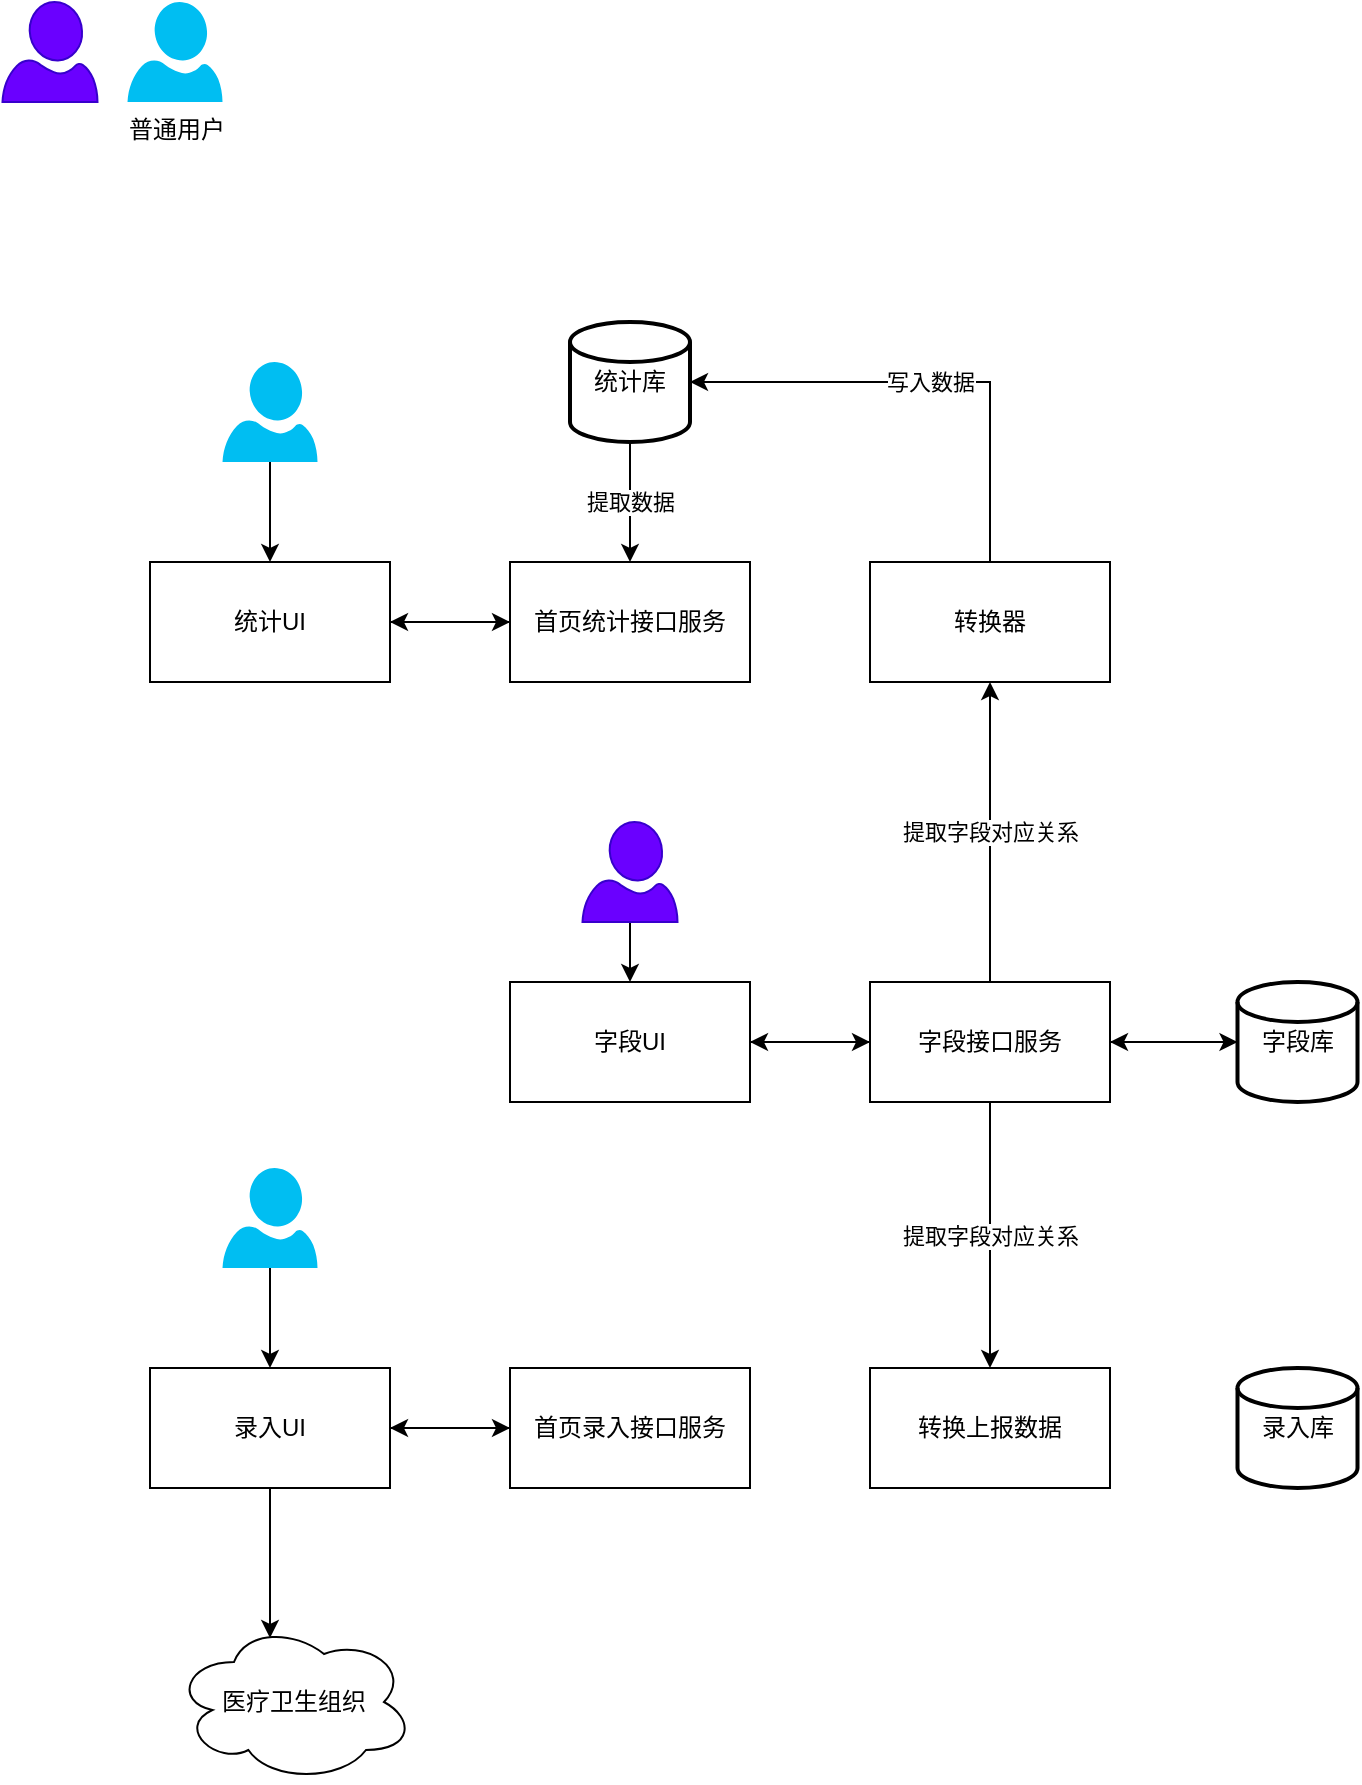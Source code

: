 <mxfile version="13.10.0" type="embed">
    <diagram id="954zIrSAd1GmisSeXZ3A" name="系统关系">
        <mxGraphModel dx="1109" dy="916" grid="1" gridSize="10" guides="1" tooltips="1" connect="1" arrows="1" fold="1" page="1" pageScale="1" pageWidth="850" pageHeight="1100" math="0" shadow="0">
            <root>
                <mxCell id="0"/>
                <mxCell id="1" parent="0"/>
                <mxCell id="2" value="录入库" style="strokeWidth=2;html=1;shape=mxgraph.flowchart.database;whiteSpace=wrap;" vertex="1" parent="1">
                    <mxGeometry x="663.75" y="733" width="60" height="60" as="geometry"/>
                </mxCell>
                <mxCell id="65" value="提取数据" style="edgeStyle=orthogonalEdgeStyle;rounded=0;orthogonalLoop=1;jettySize=auto;html=1;exitX=0.5;exitY=1;exitDx=0;exitDy=0;exitPerimeter=0;entryX=0.5;entryY=0;entryDx=0;entryDy=0;" edge="1" parent="1" source="3" target="10">
                    <mxGeometry relative="1" as="geometry"/>
                </mxCell>
                <mxCell id="3" value="统计库" style="strokeWidth=2;html=1;shape=mxgraph.flowchart.database;whiteSpace=wrap;" vertex="1" parent="1">
                    <mxGeometry x="330" y="210" width="60" height="60" as="geometry"/>
                </mxCell>
                <mxCell id="40" style="edgeStyle=orthogonalEdgeStyle;rounded=0;orthogonalLoop=1;jettySize=auto;html=1;exitX=0.5;exitY=1;exitDx=0;exitDy=0;exitPerimeter=0;entryX=0.5;entryY=0;entryDx=0;entryDy=0;" edge="1" parent="1" source="4" target="32">
                    <mxGeometry relative="1" as="geometry"/>
                </mxCell>
                <mxCell id="4" value="" style="verticalLabelPosition=bottom;html=1;verticalAlign=top;align=center;strokeColor=none;fillColor=#00BEF2;shape=mxgraph.azure.user;" vertex="1" parent="1">
                    <mxGeometry x="156.25" y="633" width="47.5" height="50" as="geometry"/>
                </mxCell>
                <mxCell id="72" style="edgeStyle=orthogonalEdgeStyle;rounded=0;orthogonalLoop=1;jettySize=auto;html=1;exitX=0;exitY=0.5;exitDx=0;exitDy=0;entryX=1;entryY=0.5;entryDx=0;entryDy=0;" edge="1" parent="1" source="5" target="32">
                    <mxGeometry relative="1" as="geometry"/>
                </mxCell>
                <mxCell id="5" value="首页录入接口服务" style="rounded=0;whiteSpace=wrap;html=1;" vertex="1" parent="1">
                    <mxGeometry x="300" y="733" width="120" height="60" as="geometry"/>
                </mxCell>
                <mxCell id="125" style="edgeStyle=orthogonalEdgeStyle;rounded=0;orthogonalLoop=1;jettySize=auto;html=1;exitX=0;exitY=0.5;exitDx=0;exitDy=0;entryX=1;entryY=0.5;entryDx=0;entryDy=0;" edge="1" parent="1" source="10" target="31">
                    <mxGeometry relative="1" as="geometry"/>
                </mxCell>
                <mxCell id="10" value="首页统计接口服务" style="rounded=0;whiteSpace=wrap;html=1;" vertex="1" parent="1">
                    <mxGeometry x="300" y="330" width="120" height="60" as="geometry"/>
                </mxCell>
                <mxCell id="97" style="edgeStyle=orthogonalEdgeStyle;rounded=0;orthogonalLoop=1;jettySize=auto;html=1;exitX=0.5;exitY=1;exitDx=0;exitDy=0;exitPerimeter=0;entryX=0.5;entryY=0;entryDx=0;entryDy=0;" edge="1" parent="1" source="12" target="31">
                    <mxGeometry relative="1" as="geometry"/>
                </mxCell>
                <mxCell id="12" value="" style="verticalLabelPosition=bottom;html=1;verticalAlign=top;align=center;strokeColor=none;fillColor=#00BEF2;shape=mxgraph.azure.user;" vertex="1" parent="1">
                    <mxGeometry x="156.25" y="230" width="47.5" height="50" as="geometry"/>
                </mxCell>
                <mxCell id="126" style="edgeStyle=orthogonalEdgeStyle;rounded=0;orthogonalLoop=1;jettySize=auto;html=1;exitX=1;exitY=0.5;exitDx=0;exitDy=0;entryX=0;entryY=0.5;entryDx=0;entryDy=0;" edge="1" parent="1" source="31" target="10">
                    <mxGeometry relative="1" as="geometry"/>
                </mxCell>
                <mxCell id="31" value="统计UI" style="rounded=0;whiteSpace=wrap;html=1;" vertex="1" parent="1">
                    <mxGeometry x="120" y="330" width="120" height="60" as="geometry"/>
                </mxCell>
                <mxCell id="71" style="edgeStyle=orthogonalEdgeStyle;rounded=0;orthogonalLoop=1;jettySize=auto;html=1;exitX=1;exitY=0.5;exitDx=0;exitDy=0;entryX=0;entryY=0.5;entryDx=0;entryDy=0;" edge="1" parent="1" source="32" target="5">
                    <mxGeometry relative="1" as="geometry"/>
                </mxCell>
                <mxCell id="122" style="edgeStyle=orthogonalEdgeStyle;rounded=0;orthogonalLoop=1;jettySize=auto;html=1;exitX=0.5;exitY=1;exitDx=0;exitDy=0;entryX=0.4;entryY=0.1;entryDx=0;entryDy=0;entryPerimeter=0;" edge="1" parent="1" source="32" target="99">
                    <mxGeometry relative="1" as="geometry"/>
                </mxCell>
                <mxCell id="32" value="录入UI" style="rounded=0;whiteSpace=wrap;html=1;" vertex="1" parent="1">
                    <mxGeometry x="120" y="733" width="120" height="60" as="geometry"/>
                </mxCell>
                <mxCell id="124" style="edgeStyle=orthogonalEdgeStyle;rounded=0;orthogonalLoop=1;jettySize=auto;html=1;exitX=0;exitY=0.5;exitDx=0;exitDy=0;exitPerimeter=0;entryX=1;entryY=0.5;entryDx=0;entryDy=0;" edge="1" parent="1" source="77" target="80">
                    <mxGeometry relative="1" as="geometry"/>
                </mxCell>
                <mxCell id="77" value="字段库" style="strokeWidth=2;html=1;shape=mxgraph.flowchart.database;whiteSpace=wrap;" vertex="1" parent="1">
                    <mxGeometry x="663.75" y="540" width="60" height="60" as="geometry"/>
                </mxCell>
                <mxCell id="114" style="edgeStyle=orthogonalEdgeStyle;rounded=0;orthogonalLoop=1;jettySize=auto;html=1;exitX=0;exitY=0.5;exitDx=0;exitDy=0;entryX=1;entryY=0.5;entryDx=0;entryDy=0;" edge="1" parent="1" source="80" target="82">
                    <mxGeometry relative="1" as="geometry"/>
                </mxCell>
                <mxCell id="116" value="提取字段对应关系" style="edgeStyle=orthogonalEdgeStyle;rounded=0;orthogonalLoop=1;jettySize=auto;html=1;exitX=0.5;exitY=1;exitDx=0;exitDy=0;" edge="1" parent="1" source="80" target="111">
                    <mxGeometry relative="1" as="geometry"/>
                </mxCell>
                <mxCell id="123" style="edgeStyle=orthogonalEdgeStyle;rounded=0;orthogonalLoop=1;jettySize=auto;html=1;exitX=1;exitY=0.5;exitDx=0;exitDy=0;entryX=0;entryY=0.5;entryDx=0;entryDy=0;entryPerimeter=0;" edge="1" parent="1" source="80" target="77">
                    <mxGeometry relative="1" as="geometry"/>
                </mxCell>
                <mxCell id="132" value="提取字段对应关系" style="edgeStyle=orthogonalEdgeStyle;rounded=0;orthogonalLoop=1;jettySize=auto;html=1;exitX=0.5;exitY=0;exitDx=0;exitDy=0;entryX=0.5;entryY=1;entryDx=0;entryDy=0;" edge="1" parent="1" source="80" target="94">
                    <mxGeometry relative="1" as="geometry"/>
                </mxCell>
                <mxCell id="80" value="字段接口服务" style="rounded=0;whiteSpace=wrap;html=1;" vertex="1" parent="1">
                    <mxGeometry x="480" y="540" width="120" height="60" as="geometry"/>
                </mxCell>
                <mxCell id="115" style="edgeStyle=orthogonalEdgeStyle;rounded=0;orthogonalLoop=1;jettySize=auto;html=1;exitX=1;exitY=0.5;exitDx=0;exitDy=0;entryX=0;entryY=0.5;entryDx=0;entryDy=0;" edge="1" parent="1" source="82" target="80">
                    <mxGeometry relative="1" as="geometry"/>
                </mxCell>
                <mxCell id="82" value="字段UI" style="rounded=0;whiteSpace=wrap;html=1;" vertex="1" parent="1">
                    <mxGeometry x="300" y="540" width="120" height="60" as="geometry"/>
                </mxCell>
                <mxCell id="83" style="edgeStyle=orthogonalEdgeStyle;rounded=0;orthogonalLoop=1;jettySize=auto;html=1;exitX=0.5;exitY=1;exitDx=0;exitDy=0;exitPerimeter=0;" edge="1" parent="1" source="84" target="82">
                    <mxGeometry relative="1" as="geometry"/>
                </mxCell>
                <mxCell id="84" value="" style="verticalLabelPosition=bottom;html=1;verticalAlign=top;align=center;strokeColor=#3700CC;fillColor=#6a00ff;shape=mxgraph.azure.user;fontColor=#ffffff;" vertex="1" parent="1">
                    <mxGeometry x="336.25" y="460" width="47.5" height="50" as="geometry"/>
                </mxCell>
                <mxCell id="92" value="管理员" style="verticalLabelPosition=bottom;html=1;verticalAlign=top;align=center;strokeColor=#3700CC;fillColor=#6a00ff;shape=mxgraph.azure.user;fontColor=#ffffff;" vertex="1" parent="1">
                    <mxGeometry x="46.25" y="50" width="47.5" height="50" as="geometry"/>
                </mxCell>
                <mxCell id="93" value="普通用户" style="verticalLabelPosition=bottom;html=1;verticalAlign=top;align=center;strokeColor=none;fillColor=#00BEF2;shape=mxgraph.azure.user;" vertex="1" parent="1">
                    <mxGeometry x="108.75" y="50" width="47.5" height="50" as="geometry"/>
                </mxCell>
                <mxCell id="135" value="写入数据" style="edgeStyle=orthogonalEdgeStyle;rounded=0;orthogonalLoop=1;jettySize=auto;html=1;exitX=0.5;exitY=0;exitDx=0;exitDy=0;entryX=1;entryY=0.5;entryDx=0;entryDy=0;entryPerimeter=0;" edge="1" parent="1" source="94" target="3">
                    <mxGeometry relative="1" as="geometry"/>
                </mxCell>
                <mxCell id="94" value="转换器" style="rounded=0;whiteSpace=wrap;html=1;" vertex="1" parent="1">
                    <mxGeometry x="480" y="330" width="120" height="60" as="geometry"/>
                </mxCell>
                <mxCell id="99" value="医疗卫生组织" style="ellipse;shape=cloud;whiteSpace=wrap;html=1;" vertex="1" parent="1">
                    <mxGeometry x="132" y="860" width="120" height="80" as="geometry"/>
                </mxCell>
                <mxCell id="111" value="转换上报数据" style="rounded=0;whiteSpace=wrap;html=1;" vertex="1" parent="1">
                    <mxGeometry x="480" y="733" width="120" height="60" as="geometry"/>
                </mxCell>
            </root>
        </mxGraphModel>
    </diagram>
</mxfile>